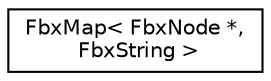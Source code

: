 digraph "クラス階層図"
{
  edge [fontname="Helvetica",fontsize="10",labelfontname="Helvetica",labelfontsize="10"];
  node [fontname="Helvetica",fontsize="10",shape=record];
  rankdir="LR";
  Node0 [label="FbxMap\< FbxNode *,\l FbxString \>",height=0.2,width=0.4,color="black", fillcolor="white", style="filled",URL="$class_fbx_map.html"];
}
